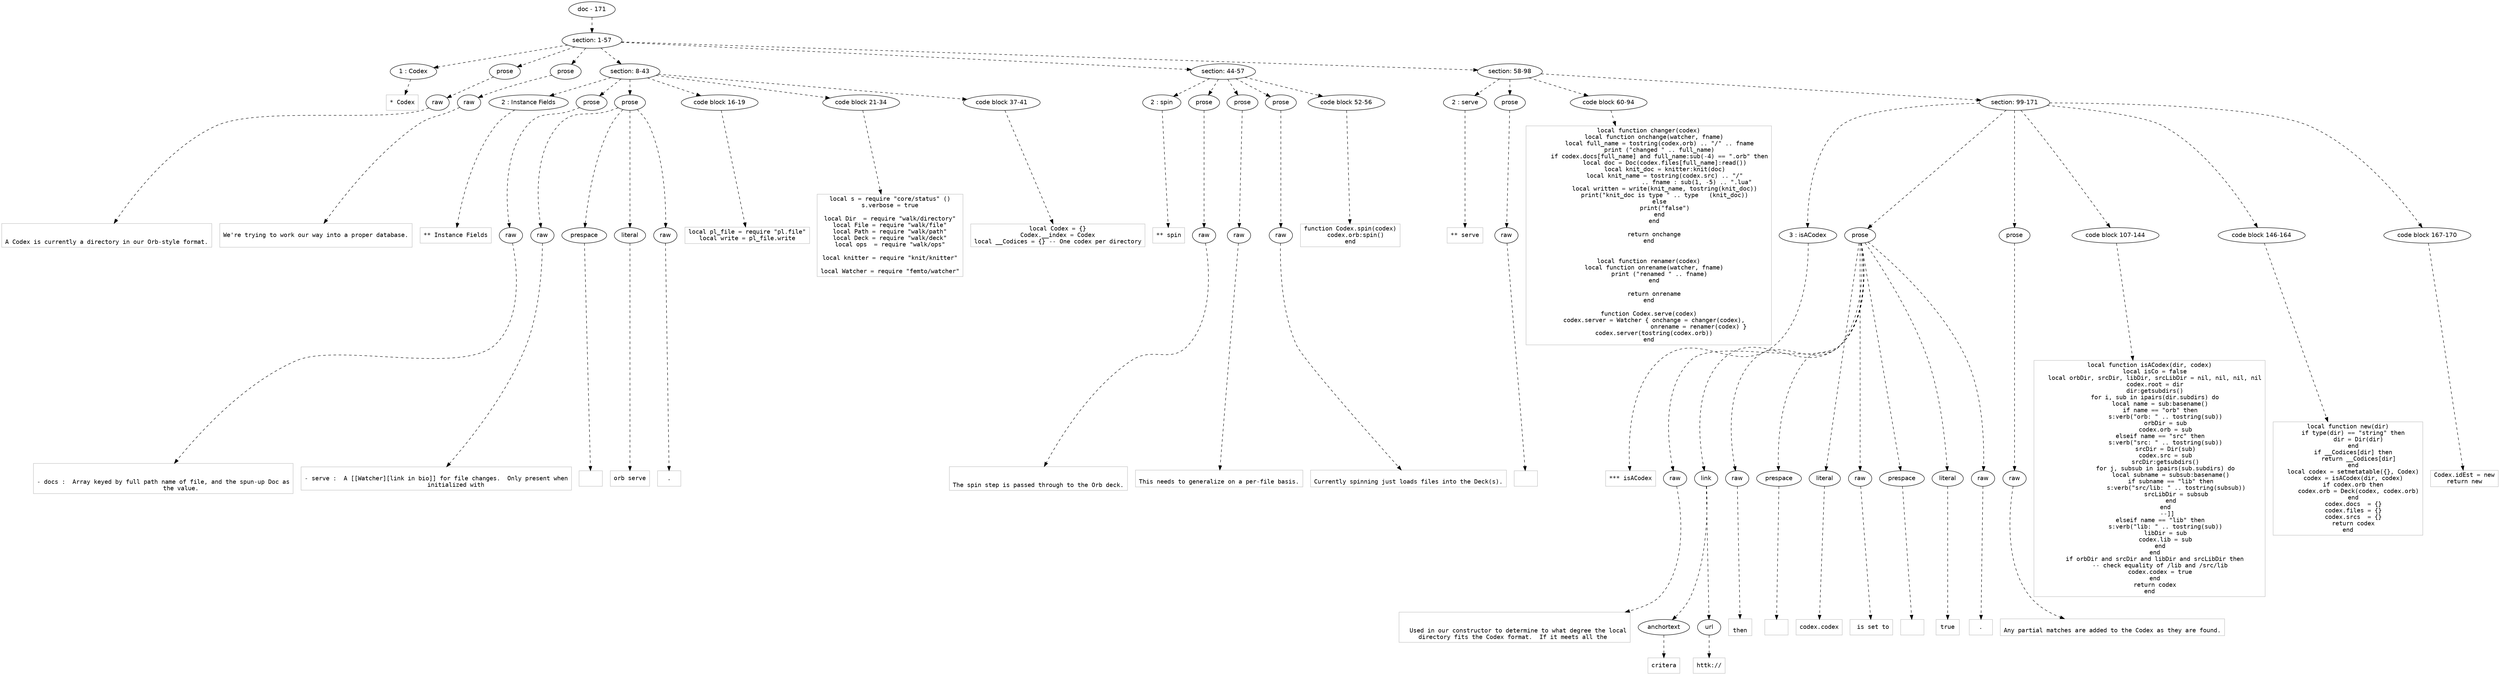 digraph lpegNode {

node [fontname=Helvetica]
edge [style=dashed]

doc_0 [label="doc - 171"]


doc_0 -> { section_1}
{rank=same; section_1}

section_1 [label="section: 1-57"]


// END RANK doc_0

section_1 -> { header_2 prose_3 prose_4 section_5 section_6 section_7}
{rank=same; header_2 prose_3 prose_4 section_5 section_6 section_7}

header_2 [label="1 : Codex"]

prose_3 [label="prose"]

prose_4 [label="prose"]

section_5 [label="section: 8-43"]

section_6 [label="section: 44-57"]

section_7 [label="section: 58-98"]


// END RANK section_1

header_2 -> leaf_8
leaf_8  [color=Gray,shape=rectangle,fontname=Inconsolata,label="* Codex"]
// END RANK header_2

prose_3 -> { raw_9}
{rank=same; raw_9}

raw_9 [label="raw"]


// END RANK prose_3

raw_9 -> leaf_10
leaf_10  [color=Gray,shape=rectangle,fontname=Inconsolata,label="

A Codex is currently a directory in our Orb-style format.
"]
// END RANK raw_9

prose_4 -> { raw_11}
{rank=same; raw_11}

raw_11 [label="raw"]


// END RANK prose_4

raw_11 -> leaf_12
leaf_12  [color=Gray,shape=rectangle,fontname=Inconsolata,label="
We're trying to work our way into a proper database.

"]
// END RANK raw_11

section_5 -> { header_13 prose_14 prose_15 codeblock_16 codeblock_17 codeblock_18}
{rank=same; header_13 prose_14 prose_15 codeblock_16 codeblock_17 codeblock_18}

header_13 [label="2 : Instance Fields"]

prose_14 [label="prose"]

prose_15 [label="prose"]

codeblock_16 [label="code block 16-19"]

codeblock_17 [label="code block 21-34"]

codeblock_18 [label="code block 37-41"]


// END RANK section_5

header_13 -> leaf_19
leaf_19  [color=Gray,shape=rectangle,fontname=Inconsolata,label="** Instance Fields"]
// END RANK header_13

prose_14 -> { raw_20}
{rank=same; raw_20}

raw_20 [label="raw"]


// END RANK prose_14

raw_20 -> leaf_21
leaf_21  [color=Gray,shape=rectangle,fontname=Inconsolata,label="

- docs :  Array keyed by full path name of file, and the spun-up Doc as
          the value.
"]
// END RANK raw_20

prose_15 -> { raw_22 prespace_23 literal_24 raw_25}
{rank=same; raw_22 prespace_23 literal_24 raw_25}

raw_22 [label="raw"]

prespace_23 [label="prespace"]

literal_24 [label="literal"]

raw_25 [label="raw"]


// END RANK prose_15

raw_22 -> leaf_26
leaf_26  [color=Gray,shape=rectangle,fontname=Inconsolata,label="
- serve :  A [[Watcher][link in bio]] for file changes.  Only present when
           initialized with"]
// END RANK raw_22

prespace_23 -> leaf_27
leaf_27  [color=Gray,shape=rectangle,fontname=Inconsolata,label=" "]
// END RANK prespace_23

literal_24 -> leaf_28
leaf_28  [color=Gray,shape=rectangle,fontname=Inconsolata,label="orb serve"]
// END RANK literal_24

raw_25 -> leaf_29
leaf_29  [color=Gray,shape=rectangle,fontname=Inconsolata,label=".
"]
// END RANK raw_25

codeblock_16 -> leaf_30
leaf_30  [color=Gray,shape=rectangle,fontname=Inconsolata,label="local pl_file = require \"pl.file\"
local write = pl_file.write"]
// END RANK codeblock_16

codeblock_17 -> leaf_31
leaf_31  [color=Gray,shape=rectangle,fontname=Inconsolata,label="local s = require \"core/status\" ()
s.verbose = true

local Dir  = require \"walk/directory\"
local File = require \"walk/file\"
local Path = require \"walk/path\"
local Deck = require \"walk/deck\"
local ops  = require \"walk/ops\"

local knitter = require \"knit/knitter\"

local Watcher = require \"femto/watcher\""]
// END RANK codeblock_17

codeblock_18 -> leaf_32
leaf_32  [color=Gray,shape=rectangle,fontname=Inconsolata,label="local Codex = {}
Codex.__index = Codex
local __Codices = {} -- One codex per directory"]
// END RANK codeblock_18

section_6 -> { header_33 prose_34 prose_35 prose_36 codeblock_37}
{rank=same; header_33 prose_34 prose_35 prose_36 codeblock_37}

header_33 [label="2 : spin"]

prose_34 [label="prose"]

prose_35 [label="prose"]

prose_36 [label="prose"]

codeblock_37 [label="code block 52-56"]


// END RANK section_6

header_33 -> leaf_38
leaf_38  [color=Gray,shape=rectangle,fontname=Inconsolata,label="** spin"]
// END RANK header_33

prose_34 -> { raw_39}
{rank=same; raw_39}

raw_39 [label="raw"]


// END RANK prose_34

raw_39 -> leaf_40
leaf_40  [color=Gray,shape=rectangle,fontname=Inconsolata,label="

The spin step is passed through to the Orb deck.
"]
// END RANK raw_39

prose_35 -> { raw_41}
{rank=same; raw_41}

raw_41 [label="raw"]


// END RANK prose_35

raw_41 -> leaf_42
leaf_42  [color=Gray,shape=rectangle,fontname=Inconsolata,label="
This needs to generalize on a per-file basis.
"]
// END RANK raw_41

prose_36 -> { raw_43}
{rank=same; raw_43}

raw_43 [label="raw"]


// END RANK prose_36

raw_43 -> leaf_44
leaf_44  [color=Gray,shape=rectangle,fontname=Inconsolata,label="
Currently spinning just loads files into the Deck(s).
"]
// END RANK raw_43

codeblock_37 -> leaf_45
leaf_45  [color=Gray,shape=rectangle,fontname=Inconsolata,label="function Codex.spin(codex)
   codex.orb:spin()
end"]
// END RANK codeblock_37

section_7 -> { header_46 prose_47 codeblock_48 section_49}
{rank=same; header_46 prose_47 codeblock_48 section_49}

header_46 [label="2 : serve"]

prose_47 [label="prose"]

codeblock_48 [label="code block 60-94"]

section_49 [label="section: 99-171"]


// END RANK section_7

header_46 -> leaf_50
leaf_50  [color=Gray,shape=rectangle,fontname=Inconsolata,label="** serve"]
// END RANK header_46

prose_47 -> { raw_51}
{rank=same; raw_51}

raw_51 [label="raw"]


// END RANK prose_47

raw_51 -> leaf_52
leaf_52  [color=Gray,shape=rectangle,fontname=Inconsolata,label="
"]
// END RANK raw_51

codeblock_48 -> leaf_53
leaf_53  [color=Gray,shape=rectangle,fontname=Inconsolata,label="local function changer(codex)
   local function onchange(watcher, fname)
      local full_name = tostring(codex.orb) .. \"/\" .. fname
      print (\"changed \" .. full_name)
      if codex.docs[full_name] and full_name:sub(-4) == \".orb\" then
         local doc = Doc(codex.files[full_name]:read())
         local knit_doc = knitter:knit(doc)
         local knit_name = tostring(codex.src) .. \"/\"
                           .. fname : sub(1, -5) .. \".lua\"
         local written = write(knit_name, tostring(knit_doc))
         print(\"knit_doc is type \" .. type   (knit_doc))
      else
         print(\"false\")
      end
   end

   return onchange
end


local function renamer(codex)
   local function onrename(watcher, fname)
      print (\"renamed \" .. fname)
   end

   return onrename
end

function Codex.serve(codex)
   codex.server = Watcher { onchange = changer(codex),
                            onrename = renamer(codex) }
   codex.server(tostring(codex.orb))
end"]
// END RANK codeblock_48

section_49 -> { header_54 prose_55 prose_56 codeblock_57 codeblock_58 codeblock_59}
{rank=same; header_54 prose_55 prose_56 codeblock_57 codeblock_58 codeblock_59}

header_54 [label="3 : isACodex"]

prose_55 [label="prose"]

prose_56 [label="prose"]

codeblock_57 [label="code block 107-144"]

codeblock_58 [label="code block 146-164"]

codeblock_59 [label="code block 167-170"]


// END RANK section_49

header_54 -> leaf_60
leaf_60  [color=Gray,shape=rectangle,fontname=Inconsolata,label="*** isACodex"]
// END RANK header_54

prose_55 -> { raw_61 link_62 raw_63 prespace_64 literal_65 raw_66 prespace_67 literal_68 raw_69}
{rank=same; raw_61 link_62 raw_63 prespace_64 literal_65 raw_66 prespace_67 literal_68 raw_69}

raw_61 [label="raw"]

link_62 [label="link"]

raw_63 [label="raw"]

prespace_64 [label="prespace"]

literal_65 [label="literal"]

raw_66 [label="raw"]

prespace_67 [label="prespace"]

literal_68 [label="literal"]

raw_69 [label="raw"]


// END RANK prose_55

raw_61 -> leaf_70
leaf_70  [color=Gray,shape=rectangle,fontname=Inconsolata,label="

  Used in our constructor to determine to what degree the local
directory fits the Codex format.  If it meets all the "]
// END RANK raw_61

link_62 -> { anchortext_71 url_72}
{rank=same; anchortext_71 url_72}

anchortext_71 [label="anchortext"]

url_72 [label="url"]


// END RANK link_62

anchortext_71 -> leaf_73
leaf_73  [color=Gray,shape=rectangle,fontname=Inconsolata,label="critera"]
// END RANK anchortext_71

url_72 -> leaf_74
leaf_74  [color=Gray,shape=rectangle,fontname=Inconsolata,label="httk://"]
// END RANK url_72

raw_63 -> leaf_75
leaf_75  [color=Gray,shape=rectangle,fontname=Inconsolata,label="
then"]
// END RANK raw_63

prespace_64 -> leaf_76
leaf_76  [color=Gray,shape=rectangle,fontname=Inconsolata,label=" "]
// END RANK prespace_64

literal_65 -> leaf_77
leaf_77  [color=Gray,shape=rectangle,fontname=Inconsolata,label="codex.codex"]
// END RANK literal_65

raw_66 -> leaf_78
leaf_78  [color=Gray,shape=rectangle,fontname=Inconsolata,label=" is set to"]
// END RANK raw_66

prespace_67 -> leaf_79
leaf_79  [color=Gray,shape=rectangle,fontname=Inconsolata,label=" "]
// END RANK prespace_67

literal_68 -> leaf_80
leaf_80  [color=Gray,shape=rectangle,fontname=Inconsolata,label="true"]
// END RANK literal_68

raw_69 -> leaf_81
leaf_81  [color=Gray,shape=rectangle,fontname=Inconsolata,label=".
"]
// END RANK raw_69

prose_56 -> { raw_82}
{rank=same; raw_82}

raw_82 [label="raw"]


// END RANK prose_56

raw_82 -> leaf_83
leaf_83  [color=Gray,shape=rectangle,fontname=Inconsolata,label="
Any partial matches are added to the Codex as they are found.
"]
// END RANK raw_82

codeblock_57 -> leaf_84
leaf_84  [color=Gray,shape=rectangle,fontname=Inconsolata,label="local function isACodex(dir, codex)
   local isCo = false
   local orbDir, srcDir, libDir, srcLibDir = nil, nil, nil, nil
   codex.root = dir
   dir:getsubdirs()
   for i, sub in ipairs(dir.subdirs) do
      local name = sub:basename()
      if name == \"orb\" then
         s:verb(\"orb: \" .. tostring(sub))
         orbDir = sub
         codex.orb = sub
      elseif name == \"src\" then
         s:verb(\"src: \" .. tostring(sub))
         srcDir = Dir(sub)
         codex.src = sub
         srcDir:getsubdirs()
         for j, subsub in ipairs(sub.subdirs) do
            local subname = subsub:basename()
            if subname == \"lib\" then
               s:verb(\"src/lib: \" .. tostring(subsub))
               srcLibDir = subsub
            end
         end
          --]]
      elseif name == \"lib\" then
         s:verb(\"lib: \" .. tostring(sub))
         libDir = sub
         codex.lib = sub
      end
   end
   if orbDir and srcDir and libDir and srcLibDir then
      -- check equality of /lib and /src/lib
      codex.codex = true
   end
   return codex
end"]
// END RANK codeblock_57

codeblock_58 -> leaf_85
leaf_85  [color=Gray,shape=rectangle,fontname=Inconsolata,label="local function new(dir)
   if type(dir) == \"string\" then
      dir = Dir(dir)
   end
   if __Codices[dir] then
      return __Codices[dir]
   end
   local codex = setmetatable({}, Codex)
   codex = isACodex(dir, codex)
   if codex.orb then
      codex.orb = Deck(codex, codex.orb)
   end
   codex.docs  = {}
   codex.files = {}
   codex.srcs  = {}
   return codex
end"]
// END RANK codeblock_58

codeblock_59 -> leaf_86
leaf_86  [color=Gray,shape=rectangle,fontname=Inconsolata,label="Codex.idEst = new
return new"]
// END RANK codeblock_59


}
